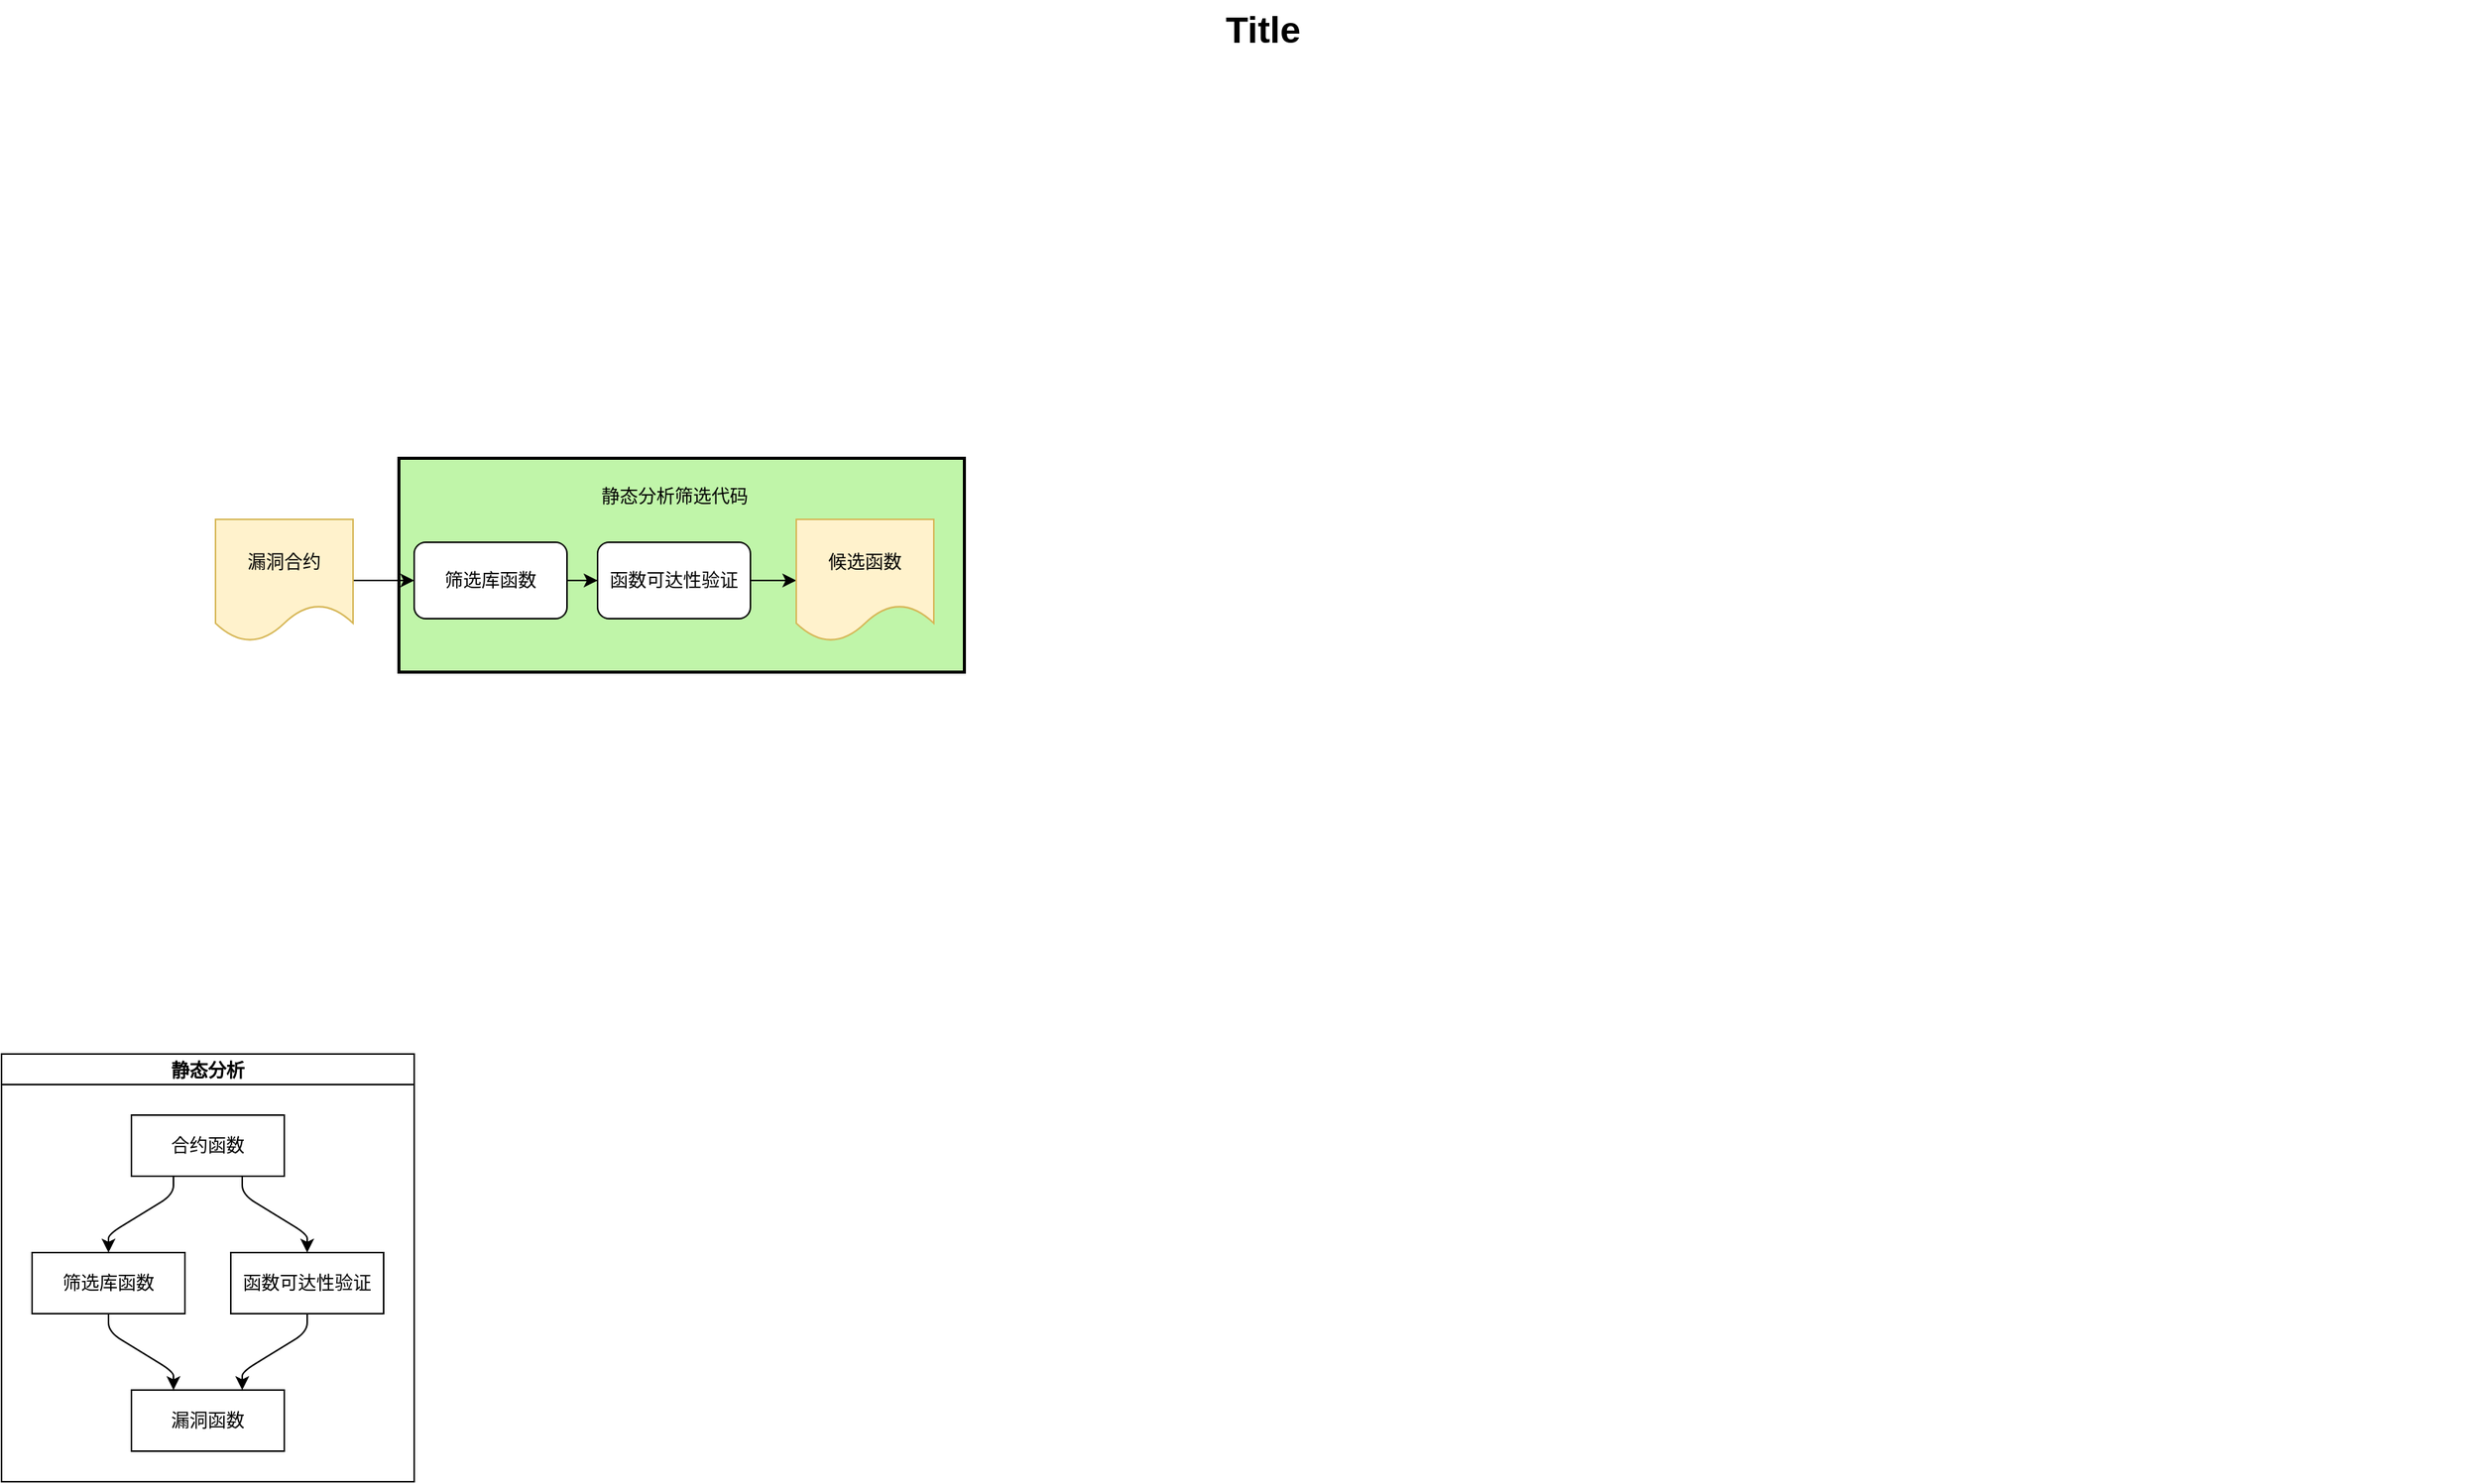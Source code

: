 <mxfile version="22.1.7" type="github">
  <diagram name="Page-1" id="74b105a0-9070-1c63-61bc-23e55f88626e">
    <mxGraphModel dx="2026" dy="1119" grid="1" gridSize="10" guides="1" tooltips="1" connect="1" arrows="1" fold="1" page="1" pageScale="1.5" pageWidth="1169" pageHeight="826" background="none" math="0" shadow="0">
      <root>
        <mxCell id="0" style=";html=1;" />
        <mxCell id="1" style=";html=1;" parent="0" />
        <mxCell id="xge9RJX2xyidE2T6I-6I-13" value="" style="strokeWidth=2;dashed=0;align=center;fontSize=8;shape=rect;fillColor=#c0f5a9;verticalLabelPosition=bottom;verticalAlign=top;html=1;" vertex="1" parent="1">
          <mxGeometry x="310" y="340" width="370" height="140" as="geometry" />
        </mxCell>
        <mxCell id="10b056a9c633e61c-30" value="Title" style="text;strokeColor=none;fillColor=none;html=1;fontSize=24;fontStyle=1;verticalAlign=middle;align=center;" parent="1" vertex="1">
          <mxGeometry x="80" y="40" width="1590" height="40" as="geometry" />
        </mxCell>
        <mxCell id="xge9RJX2xyidE2T6I-6I-19" value="" style="edgeStyle=orthogonalEdgeStyle;rounded=0;orthogonalLoop=1;jettySize=auto;html=1;entryX=0;entryY=0.5;entryDx=0;entryDy=0;" edge="1" parent="1" source="xge9RJX2xyidE2T6I-6I-1" target="xge9RJX2xyidE2T6I-6I-18">
          <mxGeometry relative="1" as="geometry" />
        </mxCell>
        <mxCell id="xge9RJX2xyidE2T6I-6I-1" value="漏洞合约" style="shape=document;whiteSpace=wrap;html=1;boundedLbl=1;fillColor=#fff2cc;strokeColor=#d6b656;" vertex="1" parent="1">
          <mxGeometry x="190" y="380" width="90" height="80" as="geometry" />
        </mxCell>
        <mxCell id="xge9RJX2xyidE2T6I-6I-4" value="静态分析" style="swimlane;startSize=20;horizontal=1;childLayout=flowLayout;flowOrientation=north;resizable=0;interRankCellSpacing=50;containerType=tree;fontSize=12;" vertex="1" parent="1">
          <mxGeometry x="50" y="730" width="270" height="280" as="geometry" />
        </mxCell>
        <mxCell id="xge9RJX2xyidE2T6I-6I-5" value="合约函数" style="whiteSpace=wrap;html=1;" vertex="1" parent="xge9RJX2xyidE2T6I-6I-4">
          <mxGeometry x="85" y="40" width="100" height="40" as="geometry" />
        </mxCell>
        <mxCell id="xge9RJX2xyidE2T6I-6I-6" value="筛选库函数" style="whiteSpace=wrap;html=1;" vertex="1" parent="xge9RJX2xyidE2T6I-6I-4">
          <mxGeometry x="20" y="130" width="100" height="40" as="geometry" />
        </mxCell>
        <mxCell id="xge9RJX2xyidE2T6I-6I-7" value="" style="html=1;rounded=1;curved=0;sourcePerimeterSpacing=0;targetPerimeterSpacing=0;startSize=6;endSize=6;noEdgeStyle=1;orthogonal=1;" edge="1" parent="xge9RJX2xyidE2T6I-6I-4" source="xge9RJX2xyidE2T6I-6I-5" target="xge9RJX2xyidE2T6I-6I-6">
          <mxGeometry relative="1" as="geometry">
            <Array as="points">
              <mxPoint x="112.5" y="92" />
              <mxPoint x="70" y="118" />
            </Array>
          </mxGeometry>
        </mxCell>
        <mxCell id="xge9RJX2xyidE2T6I-6I-8" value="函数可达性验证" style="whiteSpace=wrap;html=1;" vertex="1" parent="xge9RJX2xyidE2T6I-6I-4">
          <mxGeometry x="150" y="130" width="100" height="40" as="geometry" />
        </mxCell>
        <mxCell id="xge9RJX2xyidE2T6I-6I-9" value="" style="html=1;rounded=1;curved=0;sourcePerimeterSpacing=0;targetPerimeterSpacing=0;startSize=6;endSize=6;noEdgeStyle=1;orthogonal=1;" edge="1" parent="xge9RJX2xyidE2T6I-6I-4" source="xge9RJX2xyidE2T6I-6I-5" target="xge9RJX2xyidE2T6I-6I-8">
          <mxGeometry relative="1" as="geometry">
            <Array as="points">
              <mxPoint x="157.5" y="92" />
              <mxPoint x="200" y="118" />
            </Array>
          </mxGeometry>
        </mxCell>
        <mxCell id="xge9RJX2xyidE2T6I-6I-10" value="漏洞函数" style="whiteSpace=wrap;html=1;" vertex="1" parent="xge9RJX2xyidE2T6I-6I-4">
          <mxGeometry x="85" y="220" width="100" height="40" as="geometry" />
        </mxCell>
        <mxCell id="xge9RJX2xyidE2T6I-6I-11" value="" style="html=1;rounded=1;curved=0;sourcePerimeterSpacing=0;targetPerimeterSpacing=0;startSize=6;endSize=6;noEdgeStyle=1;orthogonal=1;" edge="1" parent="xge9RJX2xyidE2T6I-6I-4" source="xge9RJX2xyidE2T6I-6I-6" target="xge9RJX2xyidE2T6I-6I-10">
          <mxGeometry relative="1" as="geometry">
            <Array as="points">
              <mxPoint x="70" y="182" />
              <mxPoint x="112.5" y="208" />
            </Array>
          </mxGeometry>
        </mxCell>
        <mxCell id="xge9RJX2xyidE2T6I-6I-12" value="" style="html=1;rounded=1;curved=0;sourcePerimeterSpacing=0;targetPerimeterSpacing=0;startSize=6;endSize=6;noEdgeStyle=1;orthogonal=1;" edge="1" parent="xge9RJX2xyidE2T6I-6I-4" source="xge9RJX2xyidE2T6I-6I-8" target="xge9RJX2xyidE2T6I-6I-10">
          <mxGeometry relative="1" as="geometry">
            <Array as="points">
              <mxPoint x="200" y="182" />
              <mxPoint x="157.5" y="208" />
            </Array>
          </mxGeometry>
        </mxCell>
        <mxCell id="xge9RJX2xyidE2T6I-6I-14" value="静态分析筛选代码" style="text;html=1;align=center;verticalAlign=middle;resizable=0;points=[];autosize=1;strokeColor=none;fillColor=none;" vertex="1" parent="1">
          <mxGeometry x="430" y="350" width="120" height="30" as="geometry" />
        </mxCell>
        <mxCell id="xge9RJX2xyidE2T6I-6I-21" value="" style="edgeStyle=orthogonalEdgeStyle;rounded=0;orthogonalLoop=1;jettySize=auto;html=1;entryX=0;entryY=0.5;entryDx=0;entryDy=0;" edge="1" parent="1" source="xge9RJX2xyidE2T6I-6I-17" target="xge9RJX2xyidE2T6I-6I-24">
          <mxGeometry relative="1" as="geometry">
            <mxPoint x="560" y="420" as="targetPoint" />
          </mxGeometry>
        </mxCell>
        <mxCell id="xge9RJX2xyidE2T6I-6I-17" value="函数可达性验证" style="rounded=1;whiteSpace=wrap;html=1;flipV=1;" vertex="1" parent="1">
          <mxGeometry x="440" y="395" width="100" height="50" as="geometry" />
        </mxCell>
        <mxCell id="xge9RJX2xyidE2T6I-6I-20" value="" style="edgeStyle=orthogonalEdgeStyle;rounded=0;orthogonalLoop=1;jettySize=auto;html=1;" edge="1" parent="1" source="xge9RJX2xyidE2T6I-6I-18" target="xge9RJX2xyidE2T6I-6I-17">
          <mxGeometry relative="1" as="geometry" />
        </mxCell>
        <mxCell id="xge9RJX2xyidE2T6I-6I-18" value="筛选库函数" style="rounded=1;whiteSpace=wrap;html=1;flipV=1;" vertex="1" parent="1">
          <mxGeometry x="320" y="395" width="100" height="50" as="geometry" />
        </mxCell>
        <mxCell id="xge9RJX2xyidE2T6I-6I-24" value="候选函数" style="shape=document;whiteSpace=wrap;html=1;boundedLbl=1;fillColor=#fff2cc;strokeColor=#d6b656;" vertex="1" parent="1">
          <mxGeometry x="570" y="380" width="90" height="80" as="geometry" />
        </mxCell>
      </root>
    </mxGraphModel>
  </diagram>
</mxfile>

